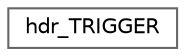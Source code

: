 digraph "Graphical Class Hierarchy"
{
 // LATEX_PDF_SIZE
  bgcolor="transparent";
  edge [fontname=Helvetica,fontsize=10,labelfontname=Helvetica,labelfontsize=10];
  node [fontname=Helvetica,fontsize=10,shape=box,height=0.2,width=0.4];
  rankdir="LR";
  Node0 [id="Node000000",label="hdr_TRIGGER",height=0.2,width=0.4,color="grey40", fillcolor="white", style="filled",URL="$structhdr__TRIGGER.html",tooltip="Header of the TRIGGER message."];
}
